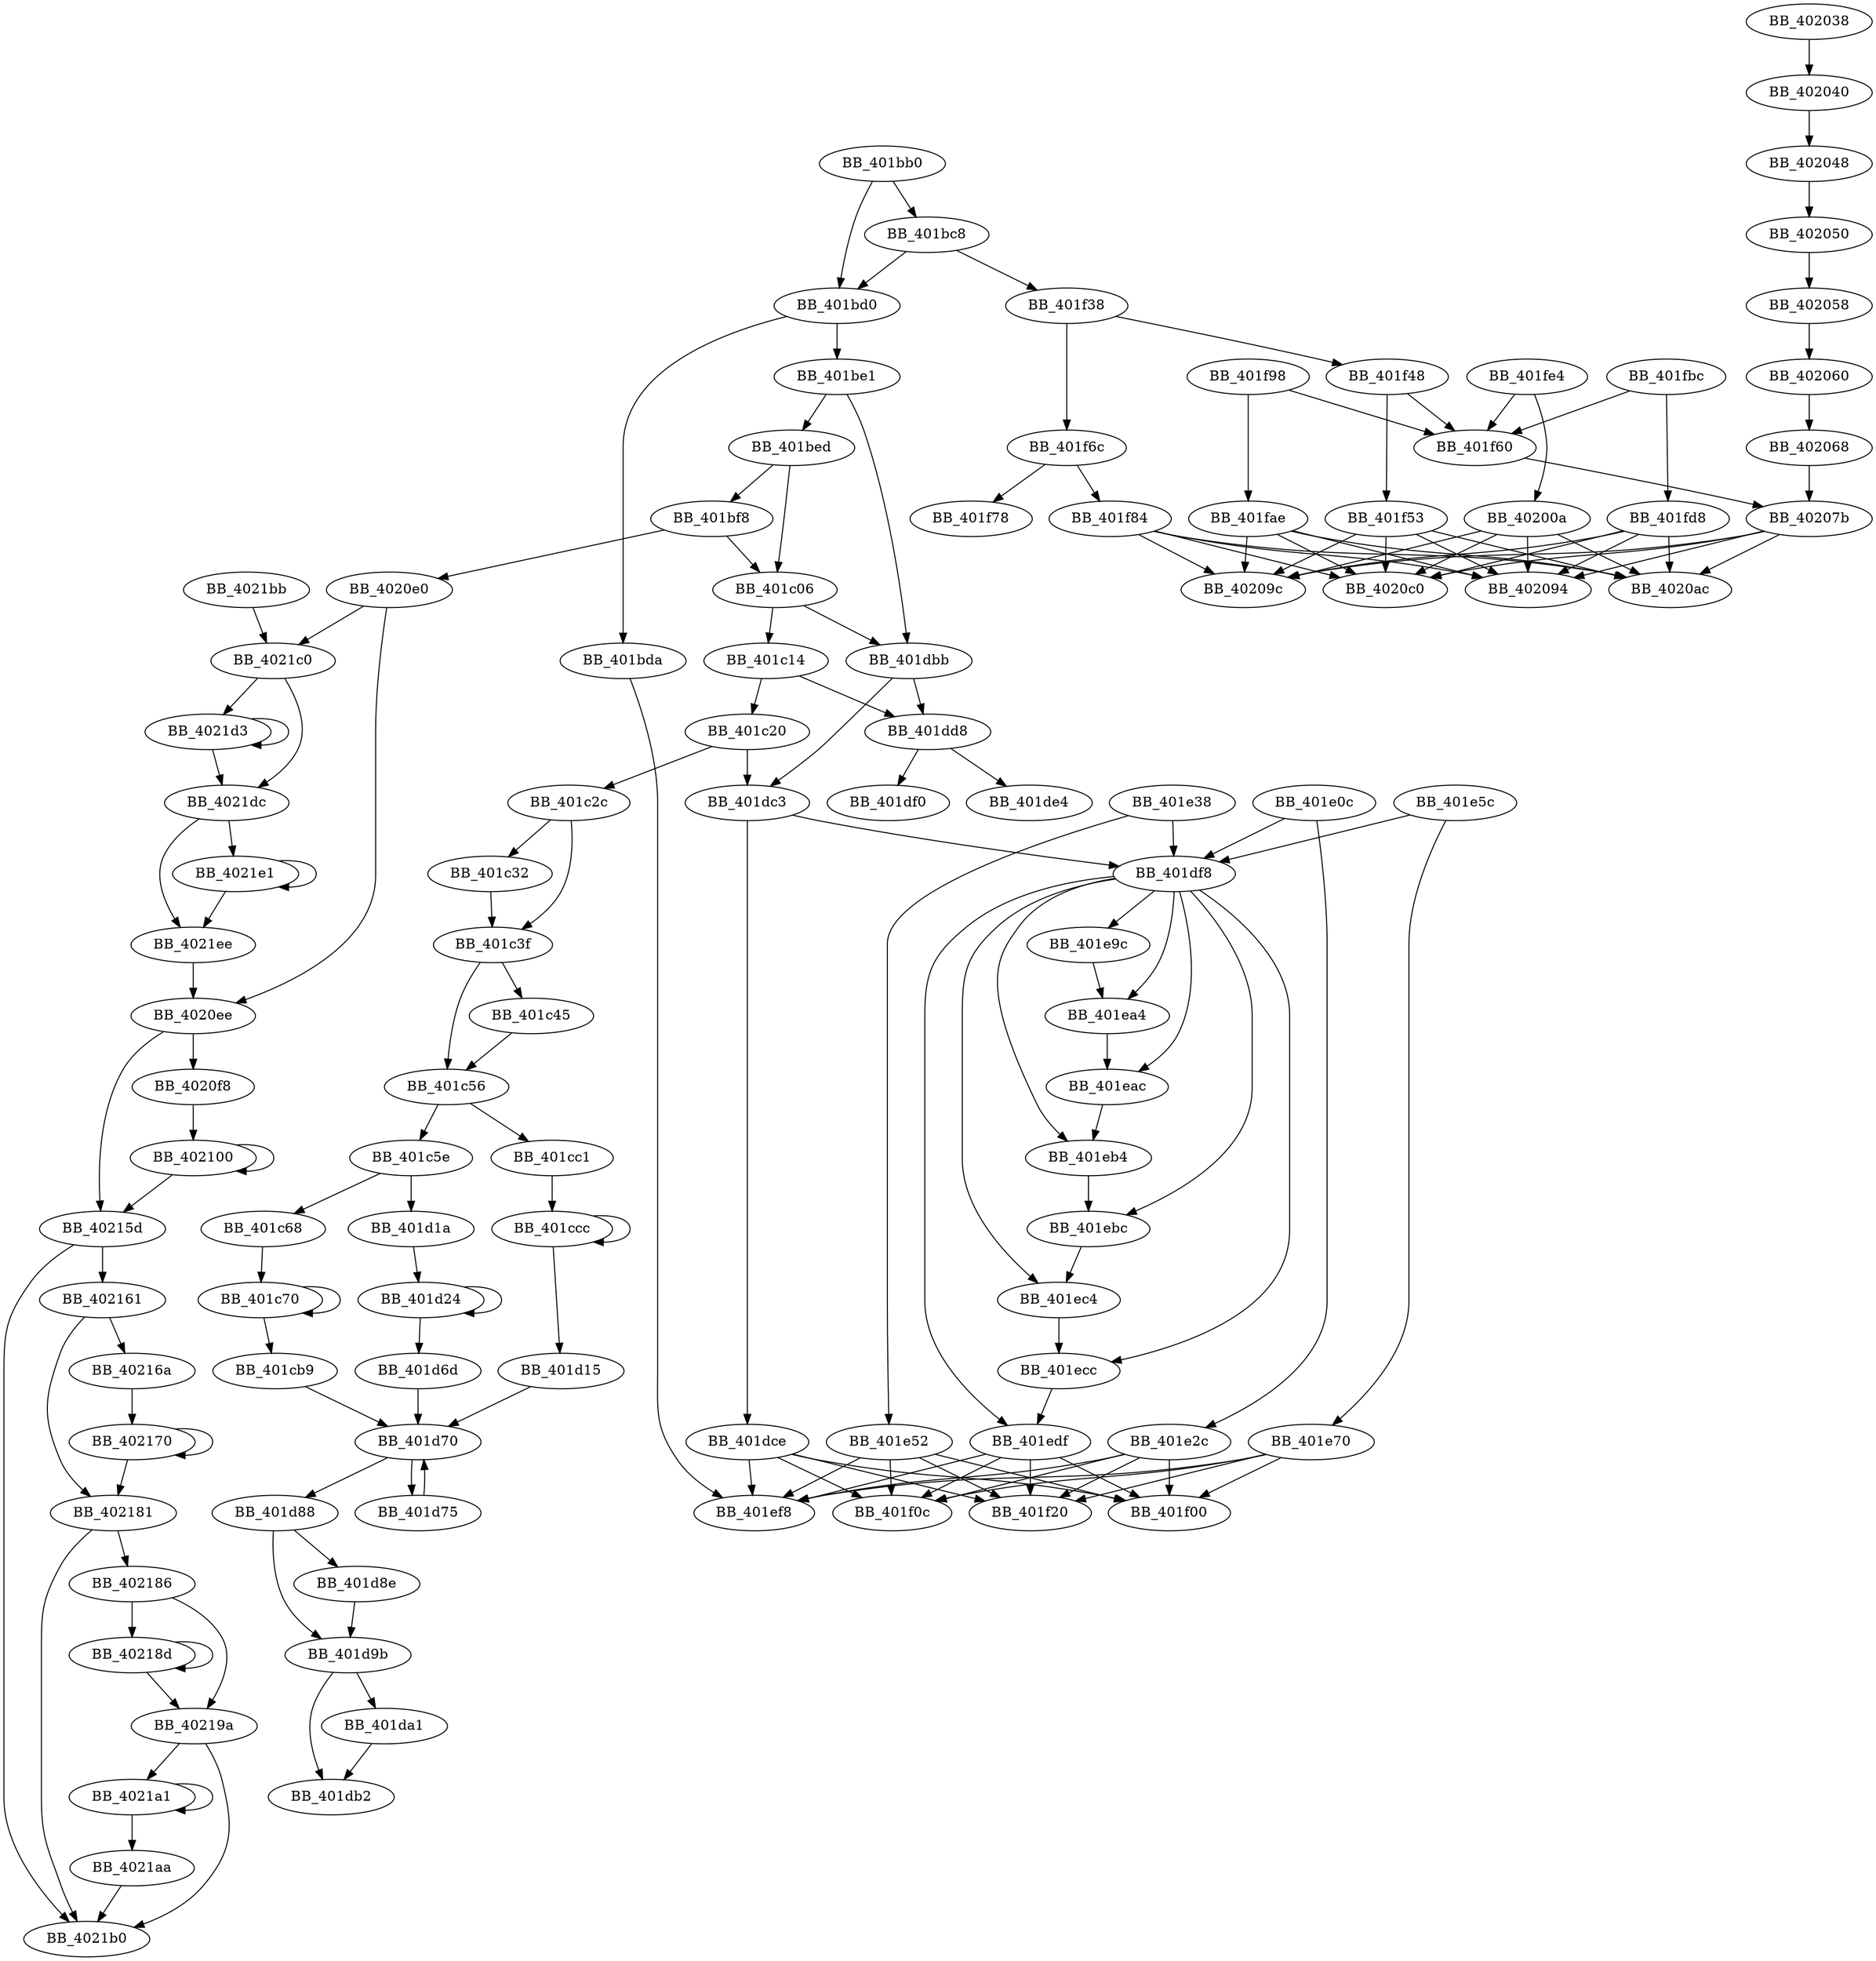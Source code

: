 DiGraph _memmove{
BB_401bb0->BB_401bc8
BB_401bb0->BB_401bd0
BB_401bc8->BB_401bd0
BB_401bc8->BB_401f38
BB_401bd0->BB_401bda
BB_401bd0->BB_401be1
BB_401bda->BB_401ef8
BB_401be1->BB_401bed
BB_401be1->BB_401dbb
BB_401bed->BB_401bf8
BB_401bed->BB_401c06
BB_401bf8->BB_401c06
BB_401bf8->BB_4020e0
BB_401c06->BB_401c14
BB_401c06->BB_401dbb
BB_401c14->BB_401c20
BB_401c14->BB_401dd8
BB_401c20->BB_401c2c
BB_401c20->BB_401dc3
BB_401c2c->BB_401c32
BB_401c2c->BB_401c3f
BB_401c32->BB_401c3f
BB_401c3f->BB_401c45
BB_401c3f->BB_401c56
BB_401c45->BB_401c56
BB_401c56->BB_401c5e
BB_401c56->BB_401cc1
BB_401c5e->BB_401c68
BB_401c5e->BB_401d1a
BB_401c68->BB_401c70
BB_401c70->BB_401c70
BB_401c70->BB_401cb9
BB_401cb9->BB_401d70
BB_401cc1->BB_401ccc
BB_401ccc->BB_401ccc
BB_401ccc->BB_401d15
BB_401d15->BB_401d70
BB_401d1a->BB_401d24
BB_401d24->BB_401d24
BB_401d24->BB_401d6d
BB_401d6d->BB_401d70
BB_401d70->BB_401d75
BB_401d70->BB_401d88
BB_401d75->BB_401d70
BB_401d88->BB_401d8e
BB_401d88->BB_401d9b
BB_401d8e->BB_401d9b
BB_401d9b->BB_401da1
BB_401d9b->BB_401db2
BB_401da1->BB_401db2
BB_401dbb->BB_401dc3
BB_401dbb->BB_401dd8
BB_401dc3->BB_401dce
BB_401dc3->BB_401df8
BB_401dce->BB_401ef8
BB_401dce->BB_401f00
BB_401dce->BB_401f0c
BB_401dce->BB_401f20
BB_401dd8->BB_401de4
BB_401dd8->BB_401df0
BB_401df8->BB_401e9c
BB_401df8->BB_401ea4
BB_401df8->BB_401eac
BB_401df8->BB_401eb4
BB_401df8->BB_401ebc
BB_401df8->BB_401ec4
BB_401df8->BB_401ecc
BB_401df8->BB_401edf
BB_401e0c->BB_401df8
BB_401e0c->BB_401e2c
BB_401e2c->BB_401ef8
BB_401e2c->BB_401f00
BB_401e2c->BB_401f0c
BB_401e2c->BB_401f20
BB_401e38->BB_401df8
BB_401e38->BB_401e52
BB_401e52->BB_401ef8
BB_401e52->BB_401f00
BB_401e52->BB_401f0c
BB_401e52->BB_401f20
BB_401e5c->BB_401df8
BB_401e5c->BB_401e70
BB_401e70->BB_401ef8
BB_401e70->BB_401f00
BB_401e70->BB_401f0c
BB_401e70->BB_401f20
BB_401e9c->BB_401ea4
BB_401ea4->BB_401eac
BB_401eac->BB_401eb4
BB_401eb4->BB_401ebc
BB_401ebc->BB_401ec4
BB_401ec4->BB_401ecc
BB_401ecc->BB_401edf
BB_401edf->BB_401ef8
BB_401edf->BB_401f00
BB_401edf->BB_401f0c
BB_401edf->BB_401f20
BB_401f38->BB_401f48
BB_401f38->BB_401f6c
BB_401f48->BB_401f53
BB_401f48->BB_401f60
BB_401f53->BB_402094
BB_401f53->BB_40209c
BB_401f53->BB_4020ac
BB_401f53->BB_4020c0
BB_401f60->BB_40207b
BB_401f6c->BB_401f78
BB_401f6c->BB_401f84
BB_401f84->BB_402094
BB_401f84->BB_40209c
BB_401f84->BB_4020ac
BB_401f84->BB_4020c0
BB_401f98->BB_401f60
BB_401f98->BB_401fae
BB_401fae->BB_402094
BB_401fae->BB_40209c
BB_401fae->BB_4020ac
BB_401fae->BB_4020c0
BB_401fbc->BB_401f60
BB_401fbc->BB_401fd8
BB_401fd8->BB_402094
BB_401fd8->BB_40209c
BB_401fd8->BB_4020ac
BB_401fd8->BB_4020c0
BB_401fe4->BB_401f60
BB_401fe4->BB_40200a
BB_40200a->BB_402094
BB_40200a->BB_40209c
BB_40200a->BB_4020ac
BB_40200a->BB_4020c0
BB_402038->BB_402040
BB_402040->BB_402048
BB_402048->BB_402050
BB_402050->BB_402058
BB_402058->BB_402060
BB_402060->BB_402068
BB_402068->BB_40207b
BB_40207b->BB_402094
BB_40207b->BB_40209c
BB_40207b->BB_4020ac
BB_40207b->BB_4020c0
BB_4020e0->BB_4020ee
BB_4020e0->BB_4021c0
BB_4020ee->BB_4020f8
BB_4020ee->BB_40215d
BB_4020f8->BB_402100
BB_402100->BB_402100
BB_402100->BB_40215d
BB_40215d->BB_402161
BB_40215d->BB_4021b0
BB_402161->BB_40216a
BB_402161->BB_402181
BB_40216a->BB_402170
BB_402170->BB_402170
BB_402170->BB_402181
BB_402181->BB_402186
BB_402181->BB_4021b0
BB_402186->BB_40218d
BB_402186->BB_40219a
BB_40218d->BB_40218d
BB_40218d->BB_40219a
BB_40219a->BB_4021a1
BB_40219a->BB_4021b0
BB_4021a1->BB_4021a1
BB_4021a1->BB_4021aa
BB_4021aa->BB_4021b0
BB_4021bb->BB_4021c0
BB_4021c0->BB_4021d3
BB_4021c0->BB_4021dc
BB_4021d3->BB_4021d3
BB_4021d3->BB_4021dc
BB_4021dc->BB_4021e1
BB_4021dc->BB_4021ee
BB_4021e1->BB_4021e1
BB_4021e1->BB_4021ee
BB_4021ee->BB_4020ee
}
